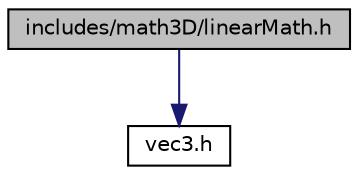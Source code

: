 digraph "includes/math3D/linearMath.h"
{
  edge [fontname="Helvetica",fontsize="10",labelfontname="Helvetica",labelfontsize="10"];
  node [fontname="Helvetica",fontsize="10",shape=record];
  Node0 [label="includes/math3D/linearMath.h",height=0.2,width=0.4,color="black", fillcolor="grey75", style="filled", fontcolor="black"];
  Node0 -> Node1 [color="midnightblue",fontsize="10",style="solid",fontname="Helvetica"];
  Node1 [label="vec3.h",height=0.2,width=0.4,color="black", fillcolor="white", style="filled",URL="$vec3_8h.html"];
}

